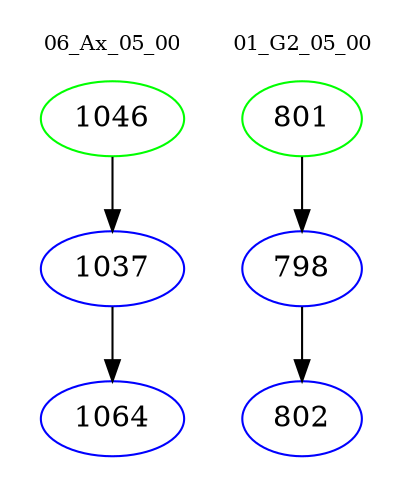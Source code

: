 digraph{
subgraph cluster_0 {
color = white
label = "06_Ax_05_00";
fontsize=10;
T0_1046 [label="1046", color="green"]
T0_1046 -> T0_1037 [color="black"]
T0_1037 [label="1037", color="blue"]
T0_1037 -> T0_1064 [color="black"]
T0_1064 [label="1064", color="blue"]
}
subgraph cluster_1 {
color = white
label = "01_G2_05_00";
fontsize=10;
T1_801 [label="801", color="green"]
T1_801 -> T1_798 [color="black"]
T1_798 [label="798", color="blue"]
T1_798 -> T1_802 [color="black"]
T1_802 [label="802", color="blue"]
}
}

